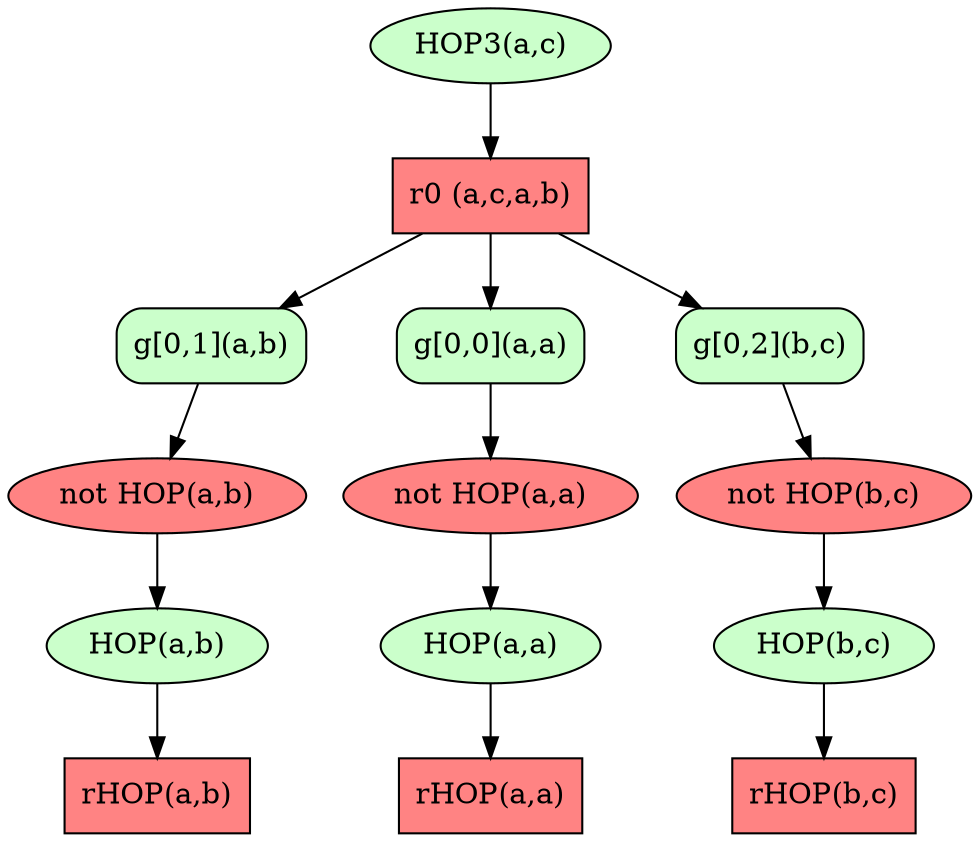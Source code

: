digraph
{
	rankdir="TB"

	node [shape="box", style=filled, color=black, fillcolor="#CBFFCB"]


	node [shape="box", style=filled, color=black, fillcolor="#FF8383"]
RULE_0_LOST_a_c_a_b_ [label="r0 (a,c,a,b)", texlbl="$r_0(a,c,a,b)$"]


	node [shape="box", style="rounded,filled", color=black, fillcolor="#CBFFCB"]
GOAL_0_1_WON_a_b_ [label="g[0,1](a,b)", texlbl="$g_{0}^{1}(a,b)$"]
GOAL_0_0_WON_a_a_ [label="g[0,0](a,a)", texlbl="$g_{0}^{0}(a,a)$"]
GOAL_0_2_WON_b_c_ [label="g[0,2](b,c)", texlbl="$g_{0}^{2}(b,c)$"]


	node [shape="box", style="rounded,filled", color=black, fillcolor="#FF8383"]


	node [shape="ellipse", style=filled, color=black, fillcolor="#CBFFCB"]
REL_HOP3_WON_a_c_ [label="HOP3(a,c)", texlbl="$HOP3(a,c)$"]
REL_HOP_WON_a_a_ [label="HOP(a,a)", texlbl="$HOP(a,a)$"]
REL_HOP_WON_b_c_ [label="HOP(b,c)", texlbl="$HOP(b,c)$"]
REL_HOP_WON_a_b_ [label="HOP(a,b)", texlbl="$HOP(a,b)$"]


	node [shape="ellipse", style=filled, color=black, fillcolor="#FF8383"]


	node [shape="ellipse", style=filled, color=black, fillcolor="#CBFFCB"]


	node [shape="ellipse", style=filled, color=black, fillcolor="#FF8383"]
notREL_HOP_LOST_a_b_ [label="not HOP(a,b)", texlbl="$\neg HOP(a,b)$"]
notREL_HOP_LOST_b_c_ [label="not HOP(b,c)", texlbl="$\neg HOP(b,c)$"]
notREL_HOP_LOST_a_a_ [label="not HOP(a,a)", texlbl="$\neg HOP(a,a)$"]


	node [shape="box", style=filled, color=black, fillcolor="#CBFFCB"]


	node [shape="box", style=filled, color=black, fillcolor="#FF8383"]
EDB_rHOP_LOST_a_a_ [label="rHOP(a,a)", texlbl="$rHOP(a,a)$"]
EDB_rHOP_LOST_b_c_ [label="rHOP(b,c)", texlbl="$rHOP(b,c)$"]
EDB_rHOP_LOST_a_b_ [label="rHOP(a,b)", texlbl="$rHOP(a,b)$"]


	node [shape="point"]


	node [shape="square", width=0.011, height=0.011, fillcolor=black]
	RULE_0_LOST_a_c_a_b_ -> GOAL_0_1_WON_a_b_
	REL_HOP3_WON_a_c_ -> RULE_0_LOST_a_c_a_b_
	REL_HOP_WON_a_a_ -> EDB_rHOP_LOST_a_a_
	RULE_0_LOST_a_c_a_b_ -> GOAL_0_0_WON_a_a_
	RULE_0_LOST_a_c_a_b_ -> GOAL_0_2_WON_b_c_
	REL_HOP_WON_b_c_ -> EDB_rHOP_LOST_b_c_
	GOAL_0_1_WON_a_b_ -> notREL_HOP_LOST_a_b_
	notREL_HOP_LOST_a_b_ -> REL_HOP_WON_a_b_
	notREL_HOP_LOST_b_c_ -> REL_HOP_WON_b_c_
	GOAL_0_0_WON_a_a_ -> notREL_HOP_LOST_a_a_
	REL_HOP_WON_a_b_ -> EDB_rHOP_LOST_a_b_
	notREL_HOP_LOST_a_a_ -> REL_HOP_WON_a_a_
	GOAL_0_2_WON_b_c_ -> notREL_HOP_LOST_b_c_

}
